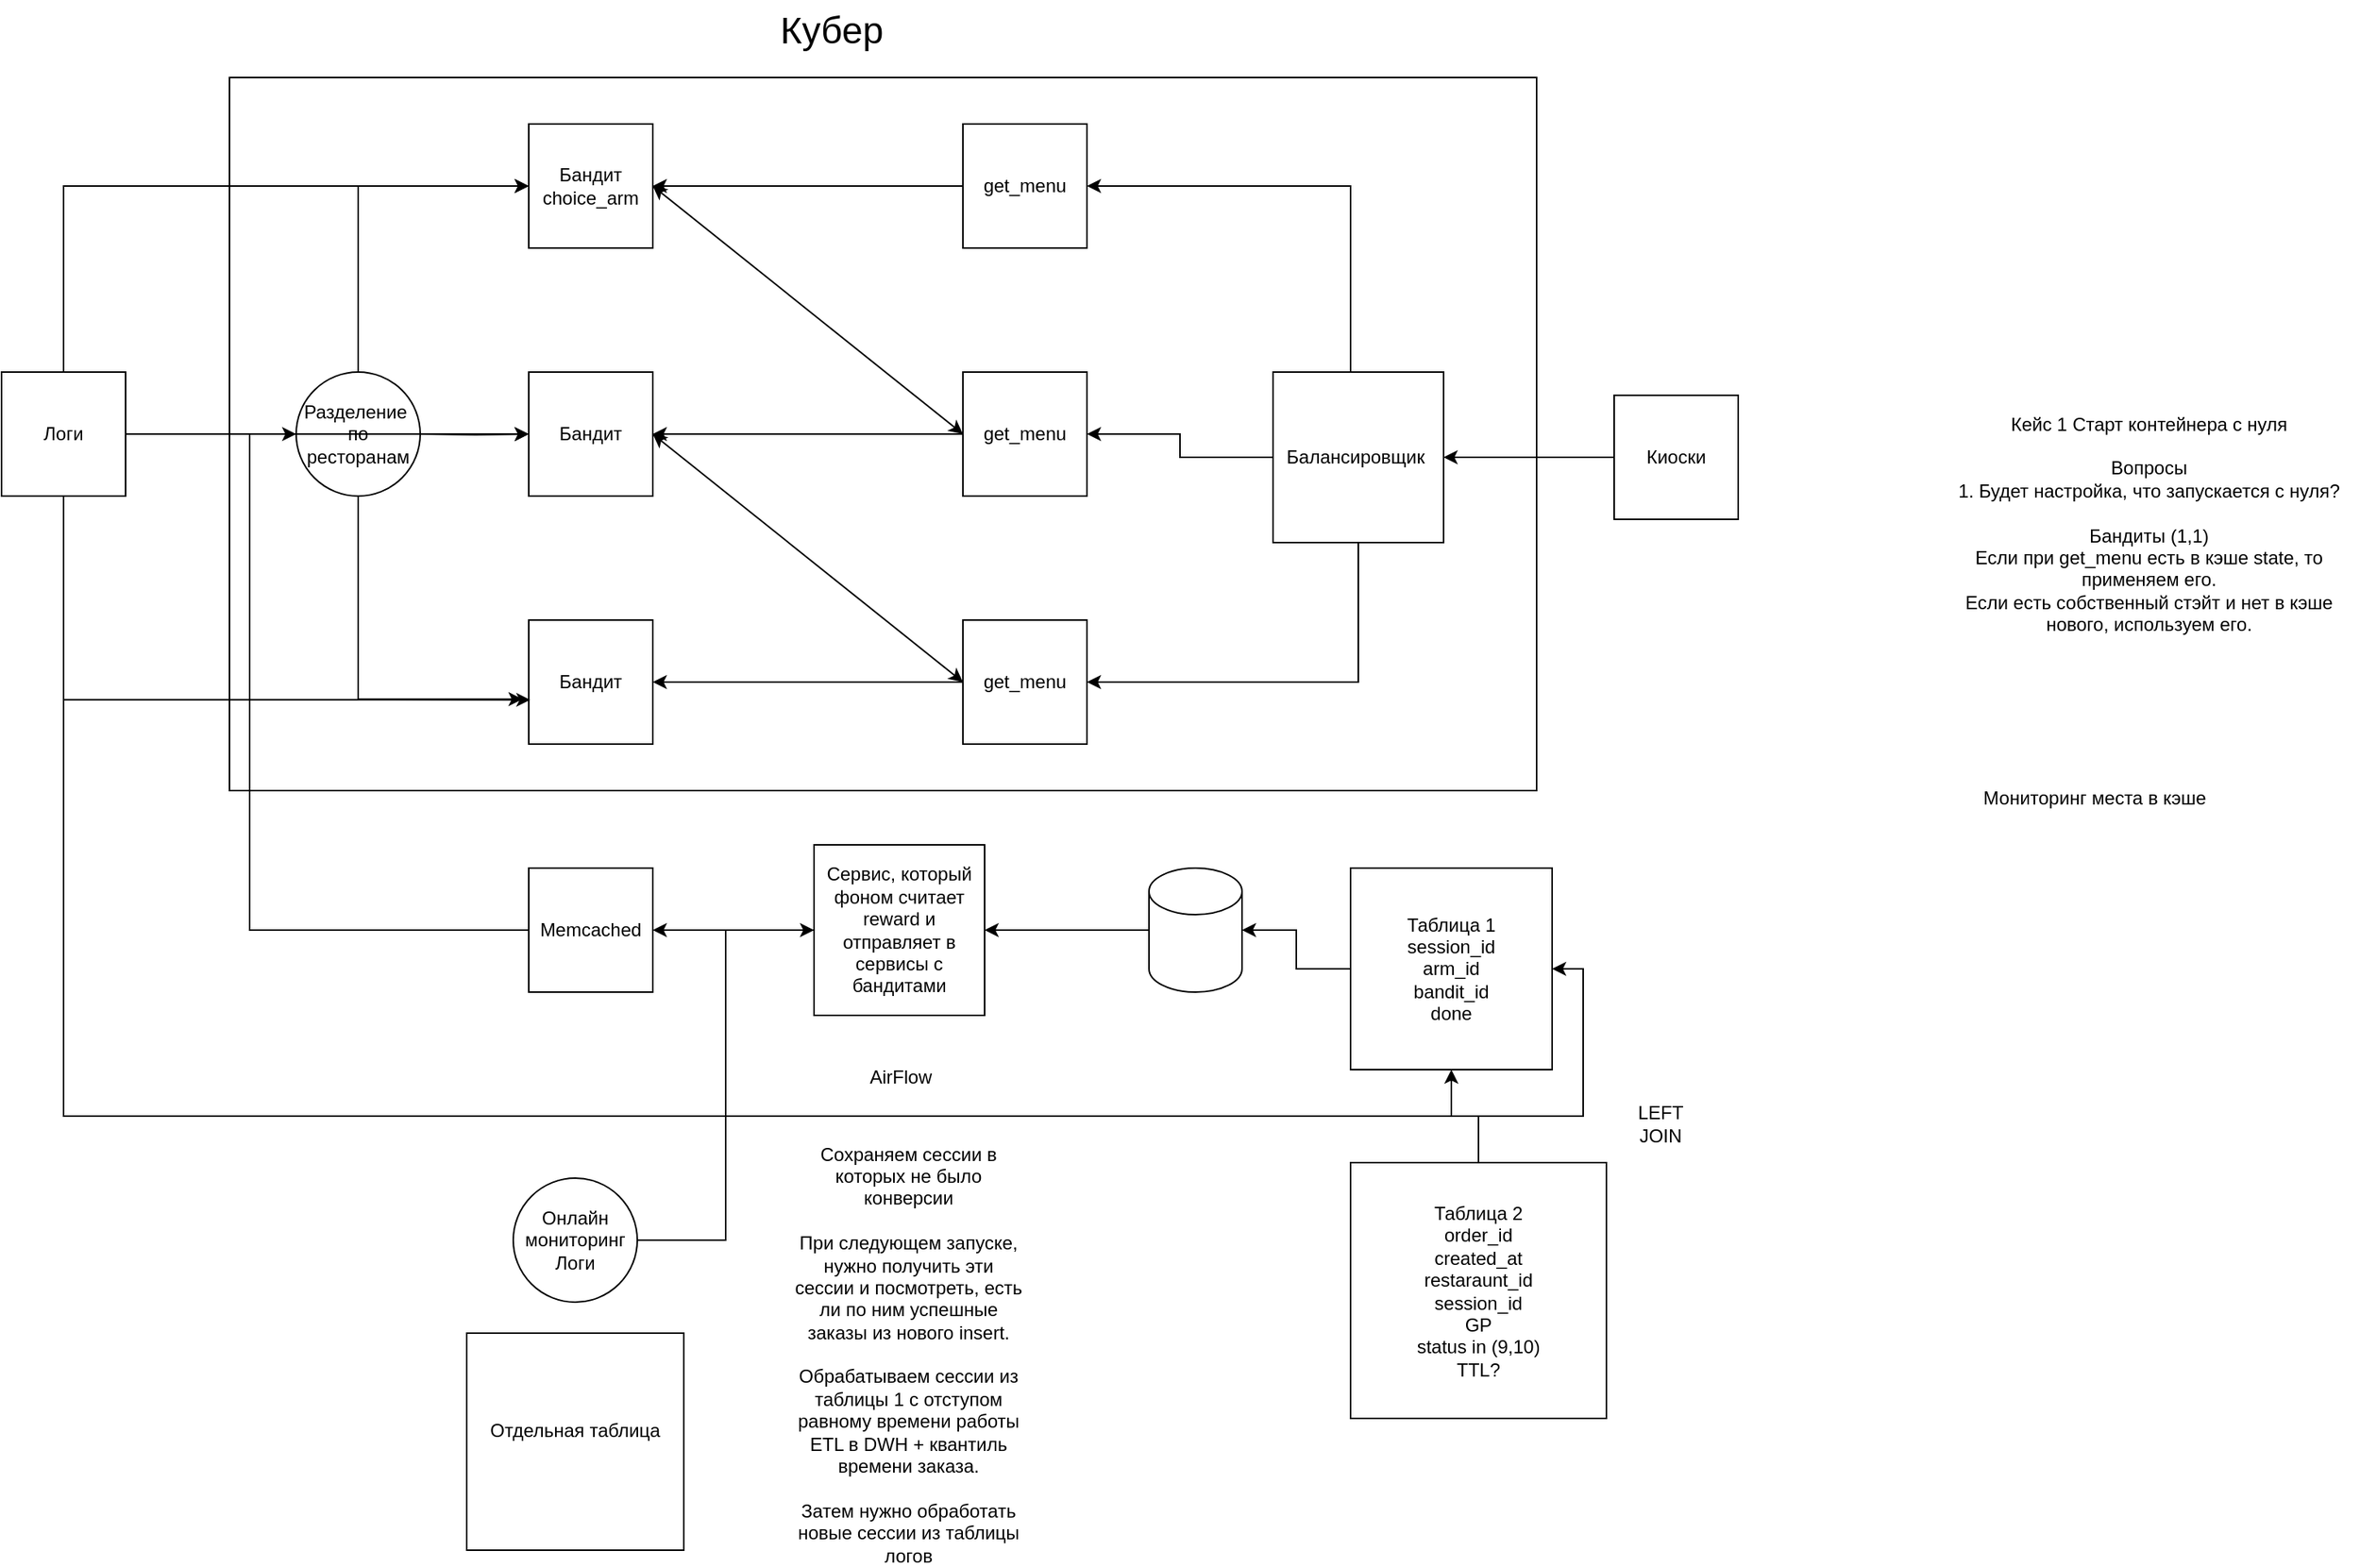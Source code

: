 <mxfile version="23.1.5" type="github">
  <diagram name="Страница — 1" id="qQ3Dj5i3-Ai6D21xNSfr">
    <mxGraphModel dx="2796" dy="878" grid="1" gridSize="10" guides="1" tooltips="1" connect="1" arrows="1" fold="1" page="1" pageScale="1" pageWidth="827" pageHeight="1169" math="0" shadow="0">
      <root>
        <mxCell id="0" />
        <mxCell id="1" parent="0" />
        <mxCell id="S0_dRdWw1GMZchleznMw-30" value="" style="rounded=0;whiteSpace=wrap;html=1;" parent="1" vertex="1">
          <mxGeometry x="17" y="90" width="843" height="460" as="geometry" />
        </mxCell>
        <mxCell id="wqh7UMQdFFX-i4jyO4UI-11" style="edgeStyle=orthogonalEdgeStyle;rounded=0;orthogonalLoop=1;jettySize=auto;html=1;entryX=1;entryY=0.5;entryDx=0;entryDy=0;" parent="1" source="wqh7UMQdFFX-i4jyO4UI-2" target="wqh7UMQdFFX-i4jyO4UI-7" edge="1">
          <mxGeometry relative="1" as="geometry" />
        </mxCell>
        <mxCell id="wqh7UMQdFFX-i4jyO4UI-2" value="get_menu" style="whiteSpace=wrap;html=1;aspect=fixed;" parent="1" vertex="1">
          <mxGeometry x="490" y="120" width="80" height="80" as="geometry" />
        </mxCell>
        <mxCell id="wqh7UMQdFFX-i4jyO4UI-12" style="edgeStyle=orthogonalEdgeStyle;rounded=0;orthogonalLoop=1;jettySize=auto;html=1;exitX=0;exitY=0.5;exitDx=0;exitDy=0;entryX=1;entryY=0.5;entryDx=0;entryDy=0;" parent="1" source="wqh7UMQdFFX-i4jyO4UI-3" target="wqh7UMQdFFX-i4jyO4UI-8" edge="1">
          <mxGeometry relative="1" as="geometry" />
        </mxCell>
        <mxCell id="wqh7UMQdFFX-i4jyO4UI-3" value="get_menu" style="whiteSpace=wrap;html=1;aspect=fixed;" parent="1" vertex="1">
          <mxGeometry x="490" y="280" width="80" height="80" as="geometry" />
        </mxCell>
        <mxCell id="wqh7UMQdFFX-i4jyO4UI-13" style="edgeStyle=orthogonalEdgeStyle;rounded=0;orthogonalLoop=1;jettySize=auto;html=1;" parent="1" source="wqh7UMQdFFX-i4jyO4UI-4" target="wqh7UMQdFFX-i4jyO4UI-9" edge="1">
          <mxGeometry relative="1" as="geometry" />
        </mxCell>
        <mxCell id="wqh7UMQdFFX-i4jyO4UI-4" value="get_menu" style="whiteSpace=wrap;html=1;aspect=fixed;" parent="1" vertex="1">
          <mxGeometry x="490" y="440" width="80" height="80" as="geometry" />
        </mxCell>
        <mxCell id="S0_dRdWw1GMZchleznMw-18" style="edgeStyle=orthogonalEdgeStyle;rounded=0;orthogonalLoop=1;jettySize=auto;html=1;entryX=1;entryY=0.5;entryDx=0;entryDy=0;" parent="1" source="wqh7UMQdFFX-i4jyO4UI-6" target="wqh7UMQdFFX-i4jyO4UI-2" edge="1">
          <mxGeometry relative="1" as="geometry">
            <Array as="points">
              <mxPoint x="740" y="160" />
            </Array>
          </mxGeometry>
        </mxCell>
        <mxCell id="S0_dRdWw1GMZchleznMw-19" style="edgeStyle=orthogonalEdgeStyle;rounded=0;orthogonalLoop=1;jettySize=auto;html=1;" parent="1" source="wqh7UMQdFFX-i4jyO4UI-6" target="wqh7UMQdFFX-i4jyO4UI-3" edge="1">
          <mxGeometry relative="1" as="geometry" />
        </mxCell>
        <mxCell id="S0_dRdWw1GMZchleznMw-20" style="edgeStyle=orthogonalEdgeStyle;rounded=0;orthogonalLoop=1;jettySize=auto;html=1;entryX=1;entryY=0.5;entryDx=0;entryDy=0;" parent="1" source="wqh7UMQdFFX-i4jyO4UI-6" target="wqh7UMQdFFX-i4jyO4UI-4" edge="1">
          <mxGeometry relative="1" as="geometry">
            <Array as="points">
              <mxPoint x="745" y="480" />
            </Array>
          </mxGeometry>
        </mxCell>
        <mxCell id="wqh7UMQdFFX-i4jyO4UI-6" value="Балансировщик&amp;nbsp;" style="whiteSpace=wrap;html=1;aspect=fixed;" parent="1" vertex="1">
          <mxGeometry x="690" y="280" width="110" height="110" as="geometry" />
        </mxCell>
        <mxCell id="wqh7UMQdFFX-i4jyO4UI-7" value="Бандит&lt;br&gt;choice_arm" style="whiteSpace=wrap;html=1;aspect=fixed;" parent="1" vertex="1">
          <mxGeometry x="210" y="120" width="80" height="80" as="geometry" />
        </mxCell>
        <mxCell id="wqh7UMQdFFX-i4jyO4UI-8" value="Бандит" style="whiteSpace=wrap;html=1;aspect=fixed;" parent="1" vertex="1">
          <mxGeometry x="210" y="280" width="80" height="80" as="geometry" />
        </mxCell>
        <mxCell id="wqh7UMQdFFX-i4jyO4UI-9" value="Бандит" style="whiteSpace=wrap;html=1;aspect=fixed;" parent="1" vertex="1">
          <mxGeometry x="210" y="440" width="80" height="80" as="geometry" />
        </mxCell>
        <mxCell id="S0_dRdWw1GMZchleznMw-9" value="" style="edgeStyle=orthogonalEdgeStyle;rounded=0;orthogonalLoop=1;jettySize=auto;html=1;" parent="1" source="wqh7UMQdFFX-i4jyO4UI-15" target="S0_dRdWw1GMZchleznMw-1" edge="1">
          <mxGeometry relative="1" as="geometry" />
        </mxCell>
        <mxCell id="wqh7UMQdFFX-i4jyO4UI-15" value="Сервис, который фоном считает reward и отправляет в сервисы с бандитами" style="whiteSpace=wrap;html=1;aspect=fixed;" parent="1" vertex="1">
          <mxGeometry x="394" y="585" width="110" height="110" as="geometry" />
        </mxCell>
        <mxCell id="S0_dRdWw1GMZchleznMw-10" style="edgeStyle=orthogonalEdgeStyle;rounded=0;orthogonalLoop=1;jettySize=auto;html=1;entryX=0;entryY=0.5;entryDx=0;entryDy=0;" parent="1" source="S0_dRdWw1GMZchleznMw-1" edge="1">
          <mxGeometry relative="1" as="geometry">
            <mxPoint x="60" y="320" as="targetPoint" />
            <Array as="points">
              <mxPoint x="30" y="640" />
              <mxPoint x="30" y="320" />
            </Array>
          </mxGeometry>
        </mxCell>
        <mxCell id="S0_dRdWw1GMZchleznMw-1" value="Memcached" style="whiteSpace=wrap;html=1;aspect=fixed;" parent="1" vertex="1">
          <mxGeometry x="210" y="600" width="80" height="80" as="geometry" />
        </mxCell>
        <mxCell id="S0_dRdWw1GMZchleznMw-8" style="edgeStyle=orthogonalEdgeStyle;rounded=0;orthogonalLoop=1;jettySize=auto;html=1;entryX=1;entryY=0.5;entryDx=0;entryDy=0;" parent="1" source="S0_dRdWw1GMZchleznMw-2" target="wqh7UMQdFFX-i4jyO4UI-15" edge="1">
          <mxGeometry relative="1" as="geometry" />
        </mxCell>
        <mxCell id="S0_dRdWw1GMZchleznMw-2" value="" style="shape=cylinder3;whiteSpace=wrap;html=1;boundedLbl=1;backgroundOutline=1;size=15;" parent="1" vertex="1">
          <mxGeometry x="610" y="600" width="60" height="80" as="geometry" />
        </mxCell>
        <mxCell id="S0_dRdWw1GMZchleznMw-3" value="Таблица 1&lt;br&gt;session_id&lt;br&gt;arm_id&lt;br&gt;bandit_id&lt;br&gt;done" style="whiteSpace=wrap;html=1;aspect=fixed;" parent="1" vertex="1">
          <mxGeometry x="740" y="600" width="130" height="130" as="geometry" />
        </mxCell>
        <mxCell id="S0_dRdWw1GMZchleznMw-5" style="edgeStyle=orthogonalEdgeStyle;rounded=0;orthogonalLoop=1;jettySize=auto;html=1;" parent="1" source="S0_dRdWw1GMZchleznMw-4" target="S0_dRdWw1GMZchleznMw-3" edge="1">
          <mxGeometry relative="1" as="geometry" />
        </mxCell>
        <mxCell id="S0_dRdWw1GMZchleznMw-4" value="Таблица 2&lt;br&gt;order_id&lt;br&gt;created_at&lt;br&gt;restaraunt_id&lt;br&gt;session_id&lt;br&gt;GP&lt;br&gt;status in (9,10)&lt;br&gt;TTL?" style="whiteSpace=wrap;html=1;aspect=fixed;" parent="1" vertex="1">
          <mxGeometry x="740" y="790" width="165" height="165" as="geometry" />
        </mxCell>
        <mxCell id="S0_dRdWw1GMZchleznMw-6" value="LEFT JOIN" style="text;html=1;align=center;verticalAlign=middle;whiteSpace=wrap;rounded=0;" parent="1" vertex="1">
          <mxGeometry x="910" y="750" width="60" height="30" as="geometry" />
        </mxCell>
        <mxCell id="S0_dRdWw1GMZchleznMw-7" style="edgeStyle=orthogonalEdgeStyle;rounded=0;orthogonalLoop=1;jettySize=auto;html=1;entryX=1;entryY=0.5;entryDx=0;entryDy=0;entryPerimeter=0;" parent="1" source="S0_dRdWw1GMZchleznMw-3" target="S0_dRdWw1GMZchleznMw-2" edge="1">
          <mxGeometry relative="1" as="geometry" />
        </mxCell>
        <mxCell id="S0_dRdWw1GMZchleznMw-14" style="edgeStyle=orthogonalEdgeStyle;rounded=0;orthogonalLoop=1;jettySize=auto;html=1;" parent="1" edge="1">
          <mxGeometry relative="1" as="geometry">
            <mxPoint x="110" y="290" as="sourcePoint" />
            <mxPoint x="210" y="160" as="targetPoint" />
            <Array as="points">
              <mxPoint x="100" y="290" />
              <mxPoint x="100" y="160" />
            </Array>
          </mxGeometry>
        </mxCell>
        <mxCell id="S0_dRdWw1GMZchleznMw-15" style="edgeStyle=orthogonalEdgeStyle;rounded=0;orthogonalLoop=1;jettySize=auto;html=1;" parent="1" target="wqh7UMQdFFX-i4jyO4UI-8" edge="1">
          <mxGeometry relative="1" as="geometry">
            <mxPoint x="140" y="320" as="sourcePoint" />
          </mxGeometry>
        </mxCell>
        <mxCell id="S0_dRdWw1GMZchleznMw-16" value="Разделение&amp;nbsp;&lt;br&gt;по ресторанам" style="ellipse;whiteSpace=wrap;html=1;aspect=fixed;" parent="1" vertex="1">
          <mxGeometry x="60" y="280" width="80" height="80" as="geometry" />
        </mxCell>
        <mxCell id="S0_dRdWw1GMZchleznMw-17" style="edgeStyle=orthogonalEdgeStyle;rounded=0;orthogonalLoop=1;jettySize=auto;html=1;entryX=-0.05;entryY=0.638;entryDx=0;entryDy=0;entryPerimeter=0;" parent="1" source="S0_dRdWw1GMZchleznMw-16" target="wqh7UMQdFFX-i4jyO4UI-9" edge="1">
          <mxGeometry relative="1" as="geometry">
            <Array as="points">
              <mxPoint x="100" y="491" />
            </Array>
          </mxGeometry>
        </mxCell>
        <mxCell id="S0_dRdWw1GMZchleznMw-22" style="edgeStyle=orthogonalEdgeStyle;rounded=0;orthogonalLoop=1;jettySize=auto;html=1;entryX=1;entryY=0.5;entryDx=0;entryDy=0;" parent="1" source="S0_dRdWw1GMZchleznMw-21" target="wqh7UMQdFFX-i4jyO4UI-6" edge="1">
          <mxGeometry relative="1" as="geometry" />
        </mxCell>
        <mxCell id="S0_dRdWw1GMZchleznMw-21" value="Киоски" style="whiteSpace=wrap;html=1;aspect=fixed;" parent="1" vertex="1">
          <mxGeometry x="910" y="295" width="80" height="80" as="geometry" />
        </mxCell>
        <mxCell id="S0_dRdWw1GMZchleznMw-23" value="AirFlow" style="text;html=1;align=center;verticalAlign=middle;whiteSpace=wrap;rounded=0;" parent="1" vertex="1">
          <mxGeometry x="420" y="720" width="60" height="30" as="geometry" />
        </mxCell>
        <mxCell id="S0_dRdWw1GMZchleznMw-27" value="&lt;br&gt;&lt;br&gt;&lt;br&gt;&lt;br&gt;Сохраняем сессии в которых не было конверсии&lt;br&gt;&lt;br&gt;При следующем запуске, нужно получить эти сессии и посмотреть, есть ли по ним успешные заказы из нового insert.&lt;br&gt;&lt;br&gt;Обрабатываем сессии из таблицы 1 с отступом равному времени работы ETL в DWH + квантиль времени заказа.&lt;br&gt;&lt;br&gt;Затем нужно обработать новые сессии из таблицы логов" style="text;html=1;align=center;verticalAlign=middle;whiteSpace=wrap;rounded=0;" parent="1" vertex="1">
          <mxGeometry x="380" y="870" width="150" height="30" as="geometry" />
        </mxCell>
        <mxCell id="S0_dRdWw1GMZchleznMw-31" value="Кейс 1 Старт контейнера с нуля&lt;br&gt;&lt;br&gt;Вопросы&lt;br&gt;1. Будет настройка, что запускается с нуля?&lt;br&gt;&lt;br&gt;Бандиты (1,1)&lt;br&gt;Если при get_menu есть в кэше state, то применяем его.&lt;br&gt;Если есть собственный стэйт и нет в кэше нового, используем его." style="text;html=1;align=center;verticalAlign=middle;whiteSpace=wrap;rounded=0;" parent="1" vertex="1">
          <mxGeometry x="1120" y="295" width="270" height="165" as="geometry" />
        </mxCell>
        <mxCell id="S0_dRdWw1GMZchleznMw-32" value="&lt;font style=&quot;font-size: 24px;&quot;&gt;Кубер&lt;/font&gt;" style="text;html=1;align=center;verticalAlign=middle;resizable=0;points=[];autosize=1;strokeColor=none;fillColor=none;" parent="1" vertex="1">
          <mxGeometry x="360" y="40" width="90" height="40" as="geometry" />
        </mxCell>
        <mxCell id="S0_dRdWw1GMZchleznMw-34" value="" style="endArrow=classic;startArrow=classic;html=1;rounded=0;entryX=1;entryY=0.5;entryDx=0;entryDy=0;exitX=0;exitY=0.5;exitDx=0;exitDy=0;" parent="1" source="wqh7UMQdFFX-i4jyO4UI-3" target="wqh7UMQdFFX-i4jyO4UI-7" edge="1">
          <mxGeometry width="50" height="50" relative="1" as="geometry">
            <mxPoint x="740" y="600" as="sourcePoint" />
            <mxPoint x="790" y="550" as="targetPoint" />
          </mxGeometry>
        </mxCell>
        <mxCell id="S0_dRdWw1GMZchleznMw-35" value="" style="endArrow=classic;startArrow=classic;html=1;rounded=0;entryX=1;entryY=0.5;entryDx=0;entryDy=0;exitX=0;exitY=0.5;exitDx=0;exitDy=0;" parent="1" edge="1">
          <mxGeometry width="50" height="50" relative="1" as="geometry">
            <mxPoint x="490" y="480" as="sourcePoint" />
            <mxPoint x="290" y="320" as="targetPoint" />
          </mxGeometry>
        </mxCell>
        <mxCell id="S0_dRdWw1GMZchleznMw-37" style="edgeStyle=orthogonalEdgeStyle;rounded=0;orthogonalLoop=1;jettySize=auto;html=1;" parent="1" source="S0_dRdWw1GMZchleznMw-36" edge="1">
          <mxGeometry relative="1" as="geometry">
            <mxPoint x="210" y="160" as="targetPoint" />
            <Array as="points">
              <mxPoint x="-90" y="160" />
              <mxPoint x="90" y="160" />
            </Array>
          </mxGeometry>
        </mxCell>
        <mxCell id="S0_dRdWw1GMZchleznMw-39" style="edgeStyle=orthogonalEdgeStyle;rounded=0;orthogonalLoop=1;jettySize=auto;html=1;entryX=0;entryY=0.5;entryDx=0;entryDy=0;" parent="1" source="S0_dRdWw1GMZchleznMw-36" target="wqh7UMQdFFX-i4jyO4UI-8" edge="1">
          <mxGeometry relative="1" as="geometry" />
        </mxCell>
        <mxCell id="S0_dRdWw1GMZchleznMw-40" style="edgeStyle=orthogonalEdgeStyle;rounded=0;orthogonalLoop=1;jettySize=auto;html=1;entryX=1;entryY=0.5;entryDx=0;entryDy=0;" parent="1" source="S0_dRdWw1GMZchleznMw-36" target="S0_dRdWw1GMZchleznMw-3" edge="1">
          <mxGeometry relative="1" as="geometry">
            <Array as="points">
              <mxPoint x="-90" y="760" />
              <mxPoint x="890" y="760" />
              <mxPoint x="890" y="665" />
            </Array>
          </mxGeometry>
        </mxCell>
        <mxCell id="S0_dRdWw1GMZchleznMw-36" value="Логи" style="whiteSpace=wrap;html=1;aspect=fixed;" parent="1" vertex="1">
          <mxGeometry x="-130" y="280" width="80" height="80" as="geometry" />
        </mxCell>
        <mxCell id="S0_dRdWw1GMZchleznMw-38" style="edgeStyle=orthogonalEdgeStyle;rounded=0;orthogonalLoop=1;jettySize=auto;html=1;entryX=0.013;entryY=0.643;entryDx=0;entryDy=0;entryPerimeter=0;" parent="1" source="S0_dRdWw1GMZchleznMw-36" target="wqh7UMQdFFX-i4jyO4UI-9" edge="1">
          <mxGeometry relative="1" as="geometry">
            <Array as="points">
              <mxPoint x="-90" y="491" />
            </Array>
          </mxGeometry>
        </mxCell>
        <mxCell id="bnqEc9EXguakmlVyl-LJ-3" style="edgeStyle=orthogonalEdgeStyle;rounded=0;orthogonalLoop=1;jettySize=auto;html=1;entryX=0;entryY=0.5;entryDx=0;entryDy=0;" edge="1" parent="1" source="bnqEc9EXguakmlVyl-LJ-2" target="wqh7UMQdFFX-i4jyO4UI-15">
          <mxGeometry relative="1" as="geometry" />
        </mxCell>
        <mxCell id="bnqEc9EXguakmlVyl-LJ-2" value="Онлайн мониторинг&lt;br&gt;Логи" style="ellipse;whiteSpace=wrap;html=1;aspect=fixed;" vertex="1" parent="1">
          <mxGeometry x="200" y="800" width="80" height="80" as="geometry" />
        </mxCell>
        <mxCell id="bnqEc9EXguakmlVyl-LJ-4" value="Отдельная таблица&lt;div&gt;&lt;br/&gt;&lt;/div&gt;" style="whiteSpace=wrap;html=1;aspect=fixed;" vertex="1" parent="1">
          <mxGeometry x="170" y="900" width="140" height="140" as="geometry" />
        </mxCell>
        <mxCell id="bnqEc9EXguakmlVyl-LJ-5" value="Мониторинг места в кэше" style="text;html=1;align=center;verticalAlign=middle;whiteSpace=wrap;rounded=0;" vertex="1" parent="1">
          <mxGeometry x="1130" y="520" width="180" height="70" as="geometry" />
        </mxCell>
      </root>
    </mxGraphModel>
  </diagram>
</mxfile>
